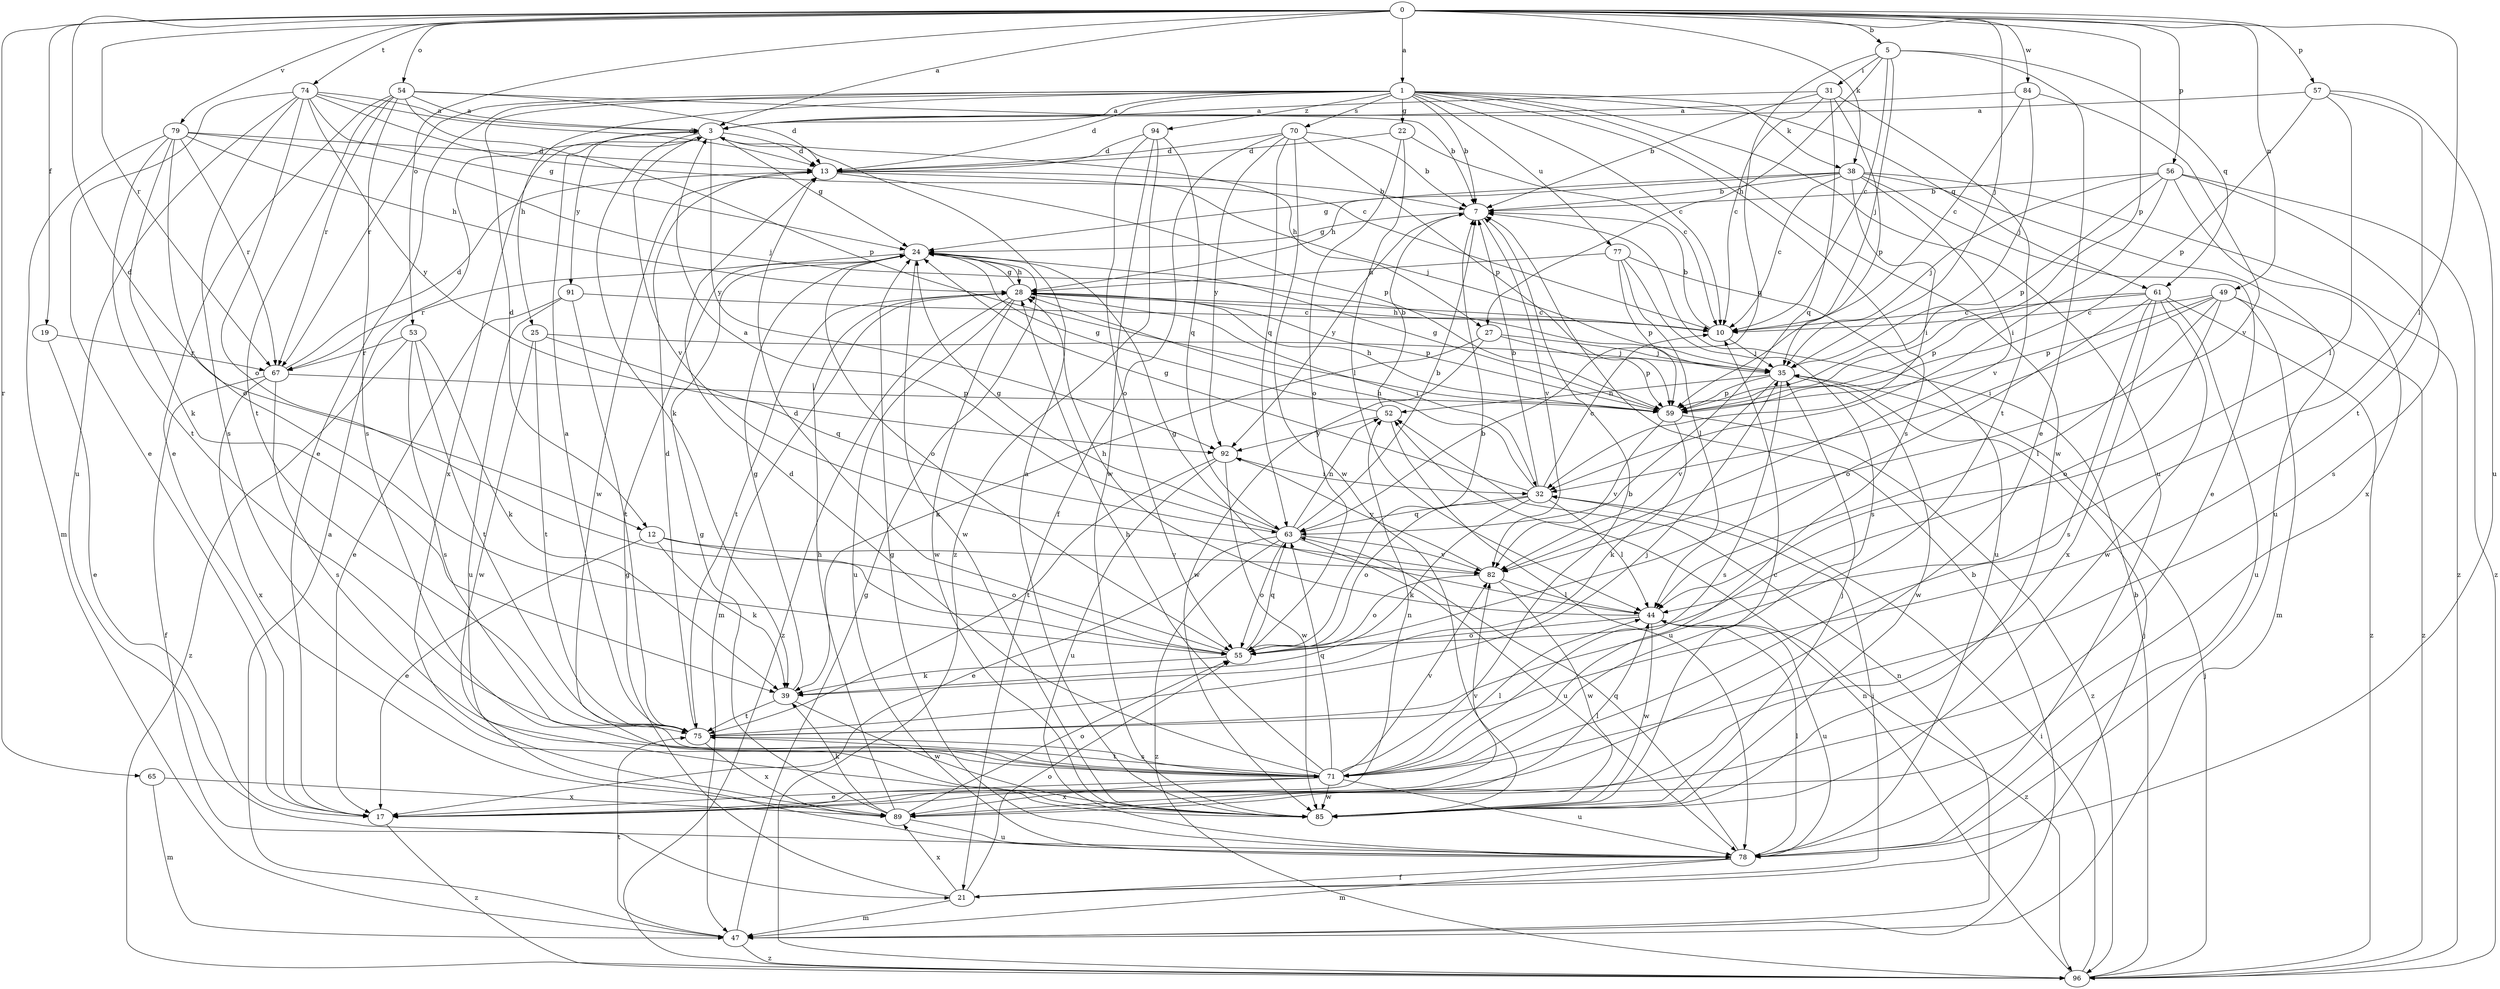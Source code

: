 strict digraph  {
0;
1;
3;
5;
7;
10;
12;
13;
17;
19;
21;
22;
24;
25;
27;
28;
31;
32;
35;
38;
39;
44;
47;
49;
52;
53;
54;
55;
56;
57;
59;
61;
63;
65;
67;
70;
71;
74;
75;
77;
78;
79;
82;
84;
85;
89;
91;
92;
94;
96;
0 -> 1  [label=a];
0 -> 3  [label=a];
0 -> 5  [label=b];
0 -> 12  [label=d];
0 -> 19  [label=f];
0 -> 35  [label=j];
0 -> 38  [label=k];
0 -> 44  [label=l];
0 -> 49  [label=n];
0 -> 53  [label=o];
0 -> 54  [label=o];
0 -> 56  [label=p];
0 -> 57  [label=p];
0 -> 59  [label=p];
0 -> 65  [label=r];
0 -> 67  [label=r];
0 -> 74  [label=t];
0 -> 79  [label=v];
0 -> 84  [label=w];
1 -> 3  [label=a];
1 -> 7  [label=b];
1 -> 10  [label=c];
1 -> 12  [label=d];
1 -> 13  [label=d];
1 -> 17  [label=e];
1 -> 22  [label=g];
1 -> 25  [label=h];
1 -> 38  [label=k];
1 -> 61  [label=q];
1 -> 67  [label=r];
1 -> 70  [label=s];
1 -> 71  [label=s];
1 -> 77  [label=u];
1 -> 78  [label=u];
1 -> 85  [label=w];
1 -> 94  [label=z];
3 -> 13  [label=d];
3 -> 24  [label=g];
3 -> 27  [label=h];
3 -> 39  [label=k];
3 -> 82  [label=v];
3 -> 89  [label=x];
3 -> 91  [label=y];
3 -> 92  [label=y];
5 -> 10  [label=c];
5 -> 17  [label=e];
5 -> 27  [label=h];
5 -> 31  [label=i];
5 -> 35  [label=j];
5 -> 61  [label=q];
5 -> 63  [label=q];
7 -> 24  [label=g];
7 -> 82  [label=v];
7 -> 92  [label=y];
10 -> 7  [label=b];
10 -> 28  [label=h];
10 -> 35  [label=j];
12 -> 17  [label=e];
12 -> 39  [label=k];
12 -> 55  [label=o];
12 -> 82  [label=v];
13 -> 7  [label=b];
13 -> 35  [label=j];
13 -> 59  [label=p];
13 -> 85  [label=w];
17 -> 52  [label=n];
17 -> 82  [label=v];
17 -> 96  [label=z];
19 -> 17  [label=e];
19 -> 67  [label=r];
21 -> 24  [label=g];
21 -> 32  [label=i];
21 -> 35  [label=j];
21 -> 47  [label=m];
21 -> 55  [label=o];
21 -> 89  [label=x];
22 -> 10  [label=c];
22 -> 13  [label=d];
22 -> 44  [label=l];
22 -> 55  [label=o];
24 -> 28  [label=h];
24 -> 55  [label=o];
24 -> 67  [label=r];
24 -> 85  [label=w];
25 -> 35  [label=j];
25 -> 63  [label=q];
25 -> 75  [label=t];
25 -> 85  [label=w];
27 -> 35  [label=j];
27 -> 39  [label=k];
27 -> 59  [label=p];
27 -> 85  [label=w];
28 -> 10  [label=c];
28 -> 24  [label=g];
28 -> 32  [label=i];
28 -> 47  [label=m];
28 -> 59  [label=p];
28 -> 75  [label=t];
28 -> 78  [label=u];
28 -> 85  [label=w];
28 -> 96  [label=z];
31 -> 3  [label=a];
31 -> 7  [label=b];
31 -> 10  [label=c];
31 -> 59  [label=p];
31 -> 63  [label=q];
31 -> 75  [label=t];
32 -> 7  [label=b];
32 -> 10  [label=c];
32 -> 24  [label=g];
32 -> 28  [label=h];
32 -> 39  [label=k];
32 -> 44  [label=l];
32 -> 55  [label=o];
32 -> 63  [label=q];
35 -> 52  [label=n];
35 -> 59  [label=p];
35 -> 71  [label=s];
35 -> 82  [label=v];
35 -> 85  [label=w];
38 -> 7  [label=b];
38 -> 10  [label=c];
38 -> 17  [label=e];
38 -> 24  [label=g];
38 -> 28  [label=h];
38 -> 32  [label=i];
38 -> 78  [label=u];
38 -> 82  [label=v];
38 -> 96  [label=z];
39 -> 24  [label=g];
39 -> 75  [label=t];
39 -> 85  [label=w];
44 -> 24  [label=g];
44 -> 28  [label=h];
44 -> 55  [label=o];
44 -> 78  [label=u];
44 -> 85  [label=w];
44 -> 96  [label=z];
47 -> 3  [label=a];
47 -> 7  [label=b];
47 -> 24  [label=g];
47 -> 52  [label=n];
47 -> 75  [label=t];
47 -> 96  [label=z];
49 -> 10  [label=c];
49 -> 32  [label=i];
49 -> 44  [label=l];
49 -> 47  [label=m];
49 -> 55  [label=o];
49 -> 59  [label=p];
49 -> 96  [label=z];
52 -> 7  [label=b];
52 -> 24  [label=g];
52 -> 78  [label=u];
52 -> 92  [label=y];
53 -> 39  [label=k];
53 -> 67  [label=r];
53 -> 71  [label=s];
53 -> 75  [label=t];
53 -> 96  [label=z];
54 -> 3  [label=a];
54 -> 7  [label=b];
54 -> 13  [label=d];
54 -> 17  [label=e];
54 -> 59  [label=p];
54 -> 67  [label=r];
54 -> 71  [label=s];
54 -> 75  [label=t];
55 -> 7  [label=b];
55 -> 13  [label=d];
55 -> 39  [label=k];
55 -> 63  [label=q];
56 -> 7  [label=b];
56 -> 32  [label=i];
56 -> 35  [label=j];
56 -> 59  [label=p];
56 -> 71  [label=s];
56 -> 89  [label=x];
56 -> 96  [label=z];
57 -> 3  [label=a];
57 -> 44  [label=l];
57 -> 59  [label=p];
57 -> 75  [label=t];
57 -> 78  [label=u];
59 -> 24  [label=g];
59 -> 28  [label=h];
59 -> 39  [label=k];
59 -> 82  [label=v];
59 -> 96  [label=z];
61 -> 10  [label=c];
61 -> 55  [label=o];
61 -> 59  [label=p];
61 -> 71  [label=s];
61 -> 78  [label=u];
61 -> 85  [label=w];
61 -> 89  [label=x];
61 -> 96  [label=z];
63 -> 3  [label=a];
63 -> 7  [label=b];
63 -> 17  [label=e];
63 -> 24  [label=g];
63 -> 52  [label=n];
63 -> 55  [label=o];
63 -> 78  [label=u];
63 -> 82  [label=v];
63 -> 96  [label=z];
65 -> 47  [label=m];
65 -> 89  [label=x];
67 -> 13  [label=d];
67 -> 21  [label=f];
67 -> 59  [label=p];
67 -> 71  [label=s];
67 -> 89  [label=x];
70 -> 7  [label=b];
70 -> 13  [label=d];
70 -> 21  [label=f];
70 -> 59  [label=p];
70 -> 63  [label=q];
70 -> 85  [label=w];
70 -> 92  [label=y];
71 -> 7  [label=b];
71 -> 13  [label=d];
71 -> 17  [label=e];
71 -> 28  [label=h];
71 -> 44  [label=l];
71 -> 63  [label=q];
71 -> 75  [label=t];
71 -> 78  [label=u];
71 -> 82  [label=v];
71 -> 85  [label=w];
71 -> 89  [label=x];
74 -> 3  [label=a];
74 -> 10  [label=c];
74 -> 13  [label=d];
74 -> 17  [label=e];
74 -> 24  [label=g];
74 -> 55  [label=o];
74 -> 71  [label=s];
74 -> 78  [label=u];
74 -> 92  [label=y];
75 -> 3  [label=a];
75 -> 13  [label=d];
75 -> 35  [label=j];
75 -> 71  [label=s];
75 -> 89  [label=x];
77 -> 28  [label=h];
77 -> 44  [label=l];
77 -> 59  [label=p];
77 -> 71  [label=s];
77 -> 78  [label=u];
78 -> 21  [label=f];
78 -> 24  [label=g];
78 -> 44  [label=l];
78 -> 47  [label=m];
78 -> 63  [label=q];
79 -> 13  [label=d];
79 -> 28  [label=h];
79 -> 35  [label=j];
79 -> 39  [label=k];
79 -> 47  [label=m];
79 -> 55  [label=o];
79 -> 67  [label=r];
79 -> 75  [label=t];
82 -> 44  [label=l];
82 -> 55  [label=o];
82 -> 85  [label=w];
82 -> 92  [label=y];
84 -> 3  [label=a];
84 -> 10  [label=c];
84 -> 35  [label=j];
84 -> 82  [label=v];
85 -> 3  [label=a];
85 -> 10  [label=c];
85 -> 35  [label=j];
89 -> 24  [label=g];
89 -> 28  [label=h];
89 -> 39  [label=k];
89 -> 44  [label=l];
89 -> 55  [label=o];
89 -> 78  [label=u];
91 -> 10  [label=c];
91 -> 17  [label=e];
91 -> 75  [label=t];
91 -> 78  [label=u];
92 -> 32  [label=i];
92 -> 75  [label=t];
92 -> 78  [label=u];
92 -> 85  [label=w];
94 -> 13  [label=d];
94 -> 55  [label=o];
94 -> 63  [label=q];
94 -> 85  [label=w];
94 -> 96  [label=z];
96 -> 7  [label=b];
96 -> 32  [label=i];
96 -> 35  [label=j];
96 -> 52  [label=n];
}
